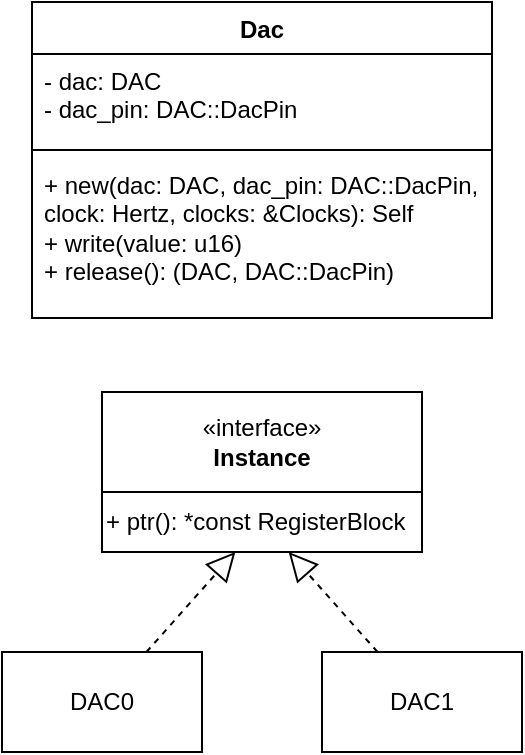 <mxfile version="26.2.15">
  <diagram id="C5RBs43oDa-KdzZeNtuy" name="Page-1">
    <mxGraphModel dx="701" dy="889" grid="1" gridSize="10" guides="1" tooltips="1" connect="1" arrows="1" fold="1" page="1" pageScale="1" pageWidth="827" pageHeight="1169" math="0" shadow="0">
      <root>
        <mxCell id="WIyWlLk6GJQsqaUBKTNV-0" />
        <mxCell id="WIyWlLk6GJQsqaUBKTNV-1" parent="WIyWlLk6GJQsqaUBKTNV-0" />
        <mxCell id="jyDG9MxLNxctg-NhNLhG-4" value="Dac" style="swimlane;fontStyle=1;align=center;verticalAlign=top;childLayout=stackLayout;horizontal=1;startSize=26;horizontalStack=0;resizeParent=1;resizeParentMax=0;resizeLast=0;collapsible=1;marginBottom=0;whiteSpace=wrap;html=1;" parent="WIyWlLk6GJQsqaUBKTNV-1" vertex="1">
          <mxGeometry x="60" y="210" width="230" height="158" as="geometry" />
        </mxCell>
        <mxCell id="jyDG9MxLNxctg-NhNLhG-5" value="- dac: DAC&lt;div&gt;- dac_pin: DAC::DacPin&lt;/div&gt;" style="text;strokeColor=none;fillColor=none;align=left;verticalAlign=top;spacingLeft=4;spacingRight=4;overflow=hidden;rotatable=0;points=[[0,0.5],[1,0.5]];portConstraint=eastwest;whiteSpace=wrap;html=1;" parent="jyDG9MxLNxctg-NhNLhG-4" vertex="1">
          <mxGeometry y="26" width="230" height="44" as="geometry" />
        </mxCell>
        <mxCell id="jyDG9MxLNxctg-NhNLhG-6" value="" style="line;strokeWidth=1;fillColor=none;align=left;verticalAlign=middle;spacingTop=-1;spacingLeft=3;spacingRight=3;rotatable=0;labelPosition=right;points=[];portConstraint=eastwest;strokeColor=inherit;" parent="jyDG9MxLNxctg-NhNLhG-4" vertex="1">
          <mxGeometry y="70" width="230" height="8" as="geometry" />
        </mxCell>
        <mxCell id="jyDG9MxLNxctg-NhNLhG-7" value="&lt;div&gt;+ new(dac: DAC, dac_pin: DAC::DacPin, clock: Hertz, clocks: &amp;amp;Clocks): Self&lt;/div&gt;&lt;div&gt;+ write(value: u16)&lt;/div&gt;&lt;div&gt;+ release(): (DAC, DAC::DacPin)&lt;/div&gt;" style="text;strokeColor=none;fillColor=none;align=left;verticalAlign=top;spacingLeft=4;spacingRight=4;overflow=hidden;rotatable=0;points=[[0,0.5],[1,0.5]];portConstraint=eastwest;whiteSpace=wrap;html=1;" parent="jyDG9MxLNxctg-NhNLhG-4" vertex="1">
          <mxGeometry y="78" width="230" height="80" as="geometry" />
        </mxCell>
        <mxCell id="65UYhqAfBHsc6nm_UJ0b-0" value="«interface»&lt;br&gt;&lt;b&gt;Instance&lt;/b&gt;" style="html=1;whiteSpace=wrap;" parent="WIyWlLk6GJQsqaUBKTNV-1" vertex="1">
          <mxGeometry x="95" y="405" width="160" height="50" as="geometry" />
        </mxCell>
        <mxCell id="65UYhqAfBHsc6nm_UJ0b-1" value="DAC0" style="html=1;whiteSpace=wrap;" parent="WIyWlLk6GJQsqaUBKTNV-1" vertex="1">
          <mxGeometry x="45" y="535" width="100" height="50" as="geometry" />
        </mxCell>
        <mxCell id="65UYhqAfBHsc6nm_UJ0b-2" value="" style="endArrow=block;dashed=1;endFill=0;endSize=12;html=1;rounded=0;" parent="WIyWlLk6GJQsqaUBKTNV-1" source="65UYhqAfBHsc6nm_UJ0b-1" target="GweOaURvBW3NgvWnivtI-0" edge="1">
          <mxGeometry width="160" relative="1" as="geometry">
            <mxPoint x="-25" y="445" as="sourcePoint" />
            <mxPoint x="345" y="505" as="targetPoint" />
          </mxGeometry>
        </mxCell>
        <mxCell id="GweOaURvBW3NgvWnivtI-0" value="+ ptr(): *const RegisterBlock" style="rounded=0;whiteSpace=wrap;html=1;align=left;" vertex="1" parent="WIyWlLk6GJQsqaUBKTNV-1">
          <mxGeometry x="95" y="455" width="160" height="30" as="geometry" />
        </mxCell>
        <mxCell id="GweOaURvBW3NgvWnivtI-2" value="DAC1" style="html=1;whiteSpace=wrap;" vertex="1" parent="WIyWlLk6GJQsqaUBKTNV-1">
          <mxGeometry x="205" y="535" width="100" height="50" as="geometry" />
        </mxCell>
        <mxCell id="GweOaURvBW3NgvWnivtI-3" value="" style="endArrow=block;dashed=1;endFill=0;endSize=12;html=1;rounded=0;" edge="1" parent="WIyWlLk6GJQsqaUBKTNV-1" source="GweOaURvBW3NgvWnivtI-2" target="GweOaURvBW3NgvWnivtI-0">
          <mxGeometry width="160" relative="1" as="geometry">
            <mxPoint x="15" y="605" as="sourcePoint" />
            <mxPoint x="175" y="605" as="targetPoint" />
          </mxGeometry>
        </mxCell>
      </root>
    </mxGraphModel>
  </diagram>
</mxfile>

